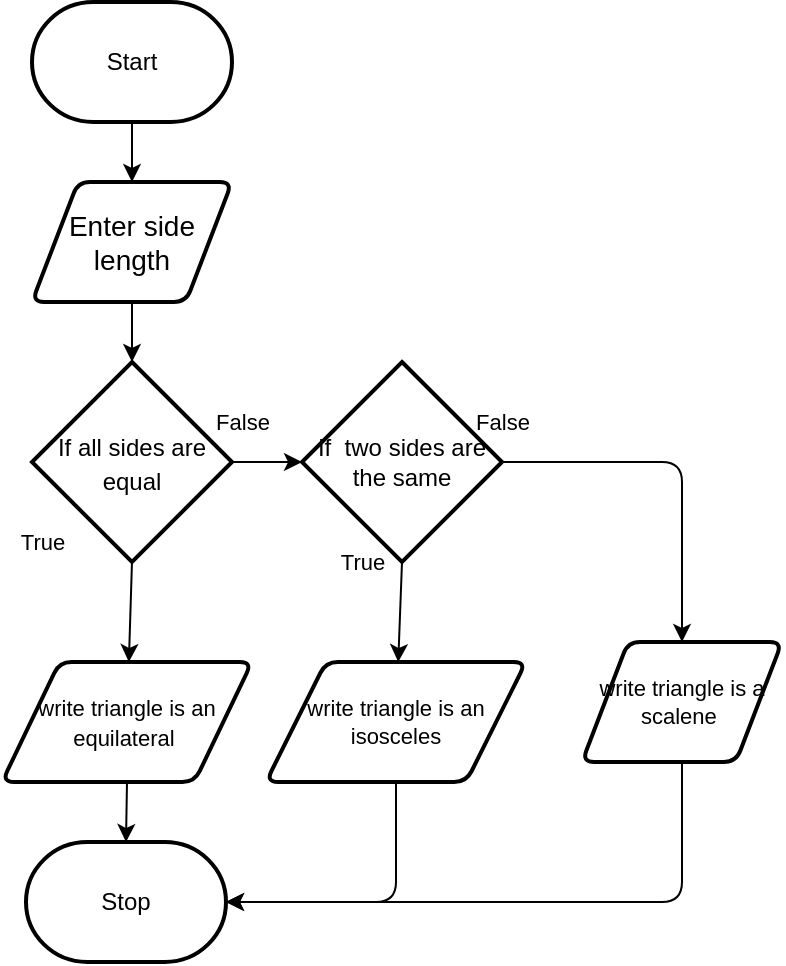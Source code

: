 <mxfile>
    <diagram id="zEO8JP2Q8yEcCfeUUX2r" name="Page-1">
        <mxGraphModel dx="1074" dy="741" grid="1" gridSize="10" guides="1" tooltips="1" connect="1" arrows="1" fold="1" page="1" pageScale="1" pageWidth="850" pageHeight="1100" math="0" shadow="0">
            <root>
                <mxCell id="0"/>
                <mxCell id="1" parent="0"/>
                <mxCell id="7" style="edgeStyle=none;html=1;exitX=0.5;exitY=1;exitDx=0;exitDy=0;exitPerimeter=0;entryX=0.5;entryY=0;entryDx=0;entryDy=0;" parent="1" source="2" target="3" edge="1">
                    <mxGeometry relative="1" as="geometry"/>
                </mxCell>
                <mxCell id="2" value="Start" style="strokeWidth=2;html=1;shape=mxgraph.flowchart.terminator;whiteSpace=wrap;" parent="1" vertex="1">
                    <mxGeometry x="285" y="40" width="100" height="60" as="geometry"/>
                </mxCell>
                <mxCell id="8" style="edgeStyle=none;html=1;exitX=0.5;exitY=1;exitDx=0;exitDy=0;entryX=0.5;entryY=0;entryDx=0;entryDy=0;entryPerimeter=0;" parent="1" source="3" target="11" edge="1">
                    <mxGeometry relative="1" as="geometry">
                        <mxPoint x="335" y="210" as="targetPoint"/>
                    </mxGeometry>
                </mxCell>
                <mxCell id="3" value="&lt;font style=&quot;font-size: 14px&quot;&gt;Enter side length&lt;/font&gt;" style="shape=parallelogram;html=1;strokeWidth=2;perimeter=parallelogramPerimeter;whiteSpace=wrap;rounded=1;arcSize=12;size=0.23;" parent="1" vertex="1">
                    <mxGeometry x="285" y="130" width="100" height="60" as="geometry"/>
                </mxCell>
                <mxCell id="10" style="edgeStyle=none;html=1;exitX=0.5;exitY=1;exitDx=0;exitDy=0;entryX=0.5;entryY=0;entryDx=0;entryDy=0;entryPerimeter=0;" parent="1" source="5" target="6" edge="1">
                    <mxGeometry relative="1" as="geometry"/>
                </mxCell>
                <mxCell id="5" value="&lt;font style=&quot;font-size: 11px&quot;&gt;write triangle is an equilateral&amp;nbsp;&lt;/font&gt;" style="shape=parallelogram;html=1;strokeWidth=2;perimeter=parallelogramPerimeter;whiteSpace=wrap;rounded=1;arcSize=12;size=0.23;" parent="1" vertex="1">
                    <mxGeometry x="270" y="370" width="125" height="60" as="geometry"/>
                </mxCell>
                <mxCell id="6" value="Stop" style="strokeWidth=2;html=1;shape=mxgraph.flowchart.terminator;whiteSpace=wrap;" parent="1" vertex="1">
                    <mxGeometry x="282" y="460" width="100" height="60" as="geometry"/>
                </mxCell>
                <mxCell id="13" style="edgeStyle=none;html=1;exitX=1;exitY=0.5;exitDx=0;exitDy=0;exitPerimeter=0;entryX=0;entryY=0.5;entryDx=0;entryDy=0;entryPerimeter=0;fontSize=12;" edge="1" parent="1" source="11" target="12">
                    <mxGeometry relative="1" as="geometry"/>
                </mxCell>
                <mxCell id="16" style="edgeStyle=none;html=1;exitX=0.5;exitY=1;exitDx=0;exitDy=0;exitPerimeter=0;fontSize=11;" edge="1" parent="1" source="11" target="5">
                    <mxGeometry relative="1" as="geometry"/>
                </mxCell>
                <mxCell id="11" value="&lt;font style=&quot;font-size: 12px&quot;&gt;If all sides are equal&lt;/font&gt;" style="strokeWidth=2;html=1;shape=mxgraph.flowchart.decision;whiteSpace=wrap;fontSize=14;" vertex="1" parent="1">
                    <mxGeometry x="285" y="220" width="100" height="100" as="geometry"/>
                </mxCell>
                <mxCell id="17" style="edgeStyle=none;html=1;exitX=0.5;exitY=1;exitDx=0;exitDy=0;exitPerimeter=0;fontSize=11;" edge="1" parent="1" source="12" target="14">
                    <mxGeometry relative="1" as="geometry"/>
                </mxCell>
                <mxCell id="18" style="edgeStyle=none;html=1;exitX=1;exitY=0.5;exitDx=0;exitDy=0;exitPerimeter=0;fontSize=11;entryX=0.5;entryY=0;entryDx=0;entryDy=0;" edge="1" parent="1" source="12" target="15">
                    <mxGeometry relative="1" as="geometry">
                        <mxPoint x="720" y="270" as="targetPoint"/>
                        <Array as="points">
                            <mxPoint x="610" y="270"/>
                        </Array>
                    </mxGeometry>
                </mxCell>
                <mxCell id="12" value="If&amp;nbsp; two sides are the same" style="strokeWidth=2;html=1;shape=mxgraph.flowchart.decision;whiteSpace=wrap;fontSize=12;" vertex="1" parent="1">
                    <mxGeometry x="420" y="220" width="100" height="100" as="geometry"/>
                </mxCell>
                <mxCell id="19" style="edgeStyle=none;html=1;exitX=0.5;exitY=1;exitDx=0;exitDy=0;fontSize=11;entryX=1;entryY=0.5;entryDx=0;entryDy=0;entryPerimeter=0;" edge="1" parent="1" source="14" target="6">
                    <mxGeometry relative="1" as="geometry">
                        <mxPoint x="470" y="610" as="targetPoint"/>
                        <Array as="points">
                            <mxPoint x="467" y="490"/>
                        </Array>
                    </mxGeometry>
                </mxCell>
                <mxCell id="14" value="write triangle is an isosceles" style="shape=parallelogram;html=1;strokeWidth=2;perimeter=parallelogramPerimeter;whiteSpace=wrap;rounded=1;arcSize=12;size=0.23;fontSize=11;" vertex="1" parent="1">
                    <mxGeometry x="402" y="370" width="130" height="60" as="geometry"/>
                </mxCell>
                <mxCell id="20" style="edgeStyle=none;html=1;exitX=0.5;exitY=1;exitDx=0;exitDy=0;fontSize=11;" edge="1" parent="1" source="15" target="6">
                    <mxGeometry relative="1" as="geometry">
                        <mxPoint x="610" y="560" as="targetPoint"/>
                        <Array as="points">
                            <mxPoint x="610" y="490"/>
                        </Array>
                    </mxGeometry>
                </mxCell>
                <mxCell id="15" value="write triangle is a scalene&amp;nbsp;" style="shape=parallelogram;html=1;strokeWidth=2;perimeter=parallelogramPerimeter;whiteSpace=wrap;rounded=1;arcSize=12;size=0.23;fontSize=11;" vertex="1" parent="1">
                    <mxGeometry x="560" y="360" width="100" height="60" as="geometry"/>
                </mxCell>
                <mxCell id="21" value="True" style="text;html=1;align=center;verticalAlign=middle;resizable=0;points=[];autosize=1;strokeColor=none;fillColor=none;fontSize=11;" vertex="1" parent="1">
                    <mxGeometry x="270" y="300" width="40" height="20" as="geometry"/>
                </mxCell>
                <mxCell id="22" value="False" style="text;html=1;align=center;verticalAlign=middle;resizable=0;points=[];autosize=1;strokeColor=none;fillColor=none;fontSize=11;" vertex="1" parent="1">
                    <mxGeometry x="370" y="240" width="40" height="20" as="geometry"/>
                </mxCell>
                <mxCell id="23" value="True" style="text;html=1;align=center;verticalAlign=middle;resizable=0;points=[];autosize=1;strokeColor=none;fillColor=none;fontSize=11;" vertex="1" parent="1">
                    <mxGeometry x="430" y="310" width="40" height="20" as="geometry"/>
                </mxCell>
                <mxCell id="24" value="False" style="text;html=1;align=center;verticalAlign=middle;resizable=0;points=[];autosize=1;strokeColor=none;fillColor=none;fontSize=11;" vertex="1" parent="1">
                    <mxGeometry x="500" y="240" width="40" height="20" as="geometry"/>
                </mxCell>
            </root>
        </mxGraphModel>
    </diagram>
</mxfile>